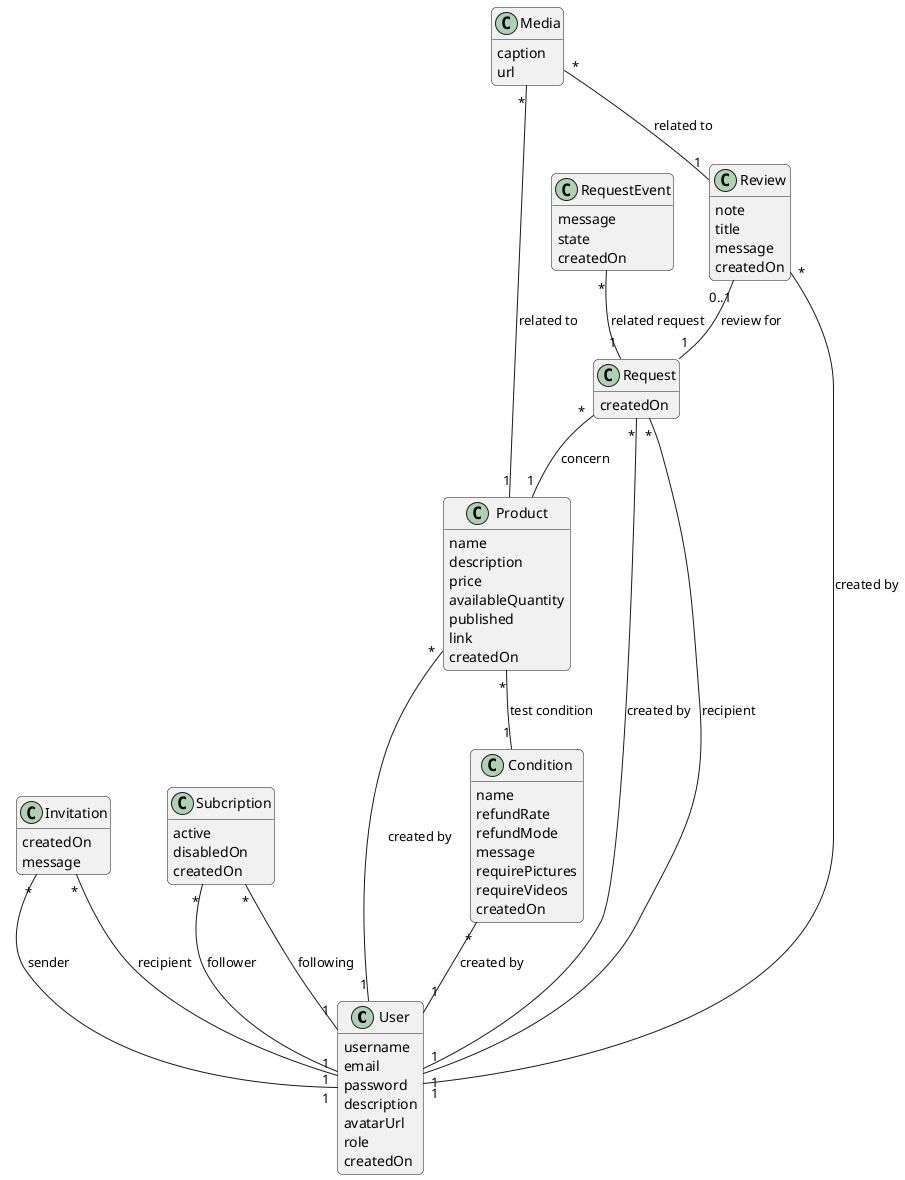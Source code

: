 @startuml "Livl Reviews"

skinparam roundcorner 10
hide empty methods
hide empty members

class User {
    username
    email
    password
    description
    avatarUrl
    role
    createdOn
}

class Invitation {
    createdOn
    message
}

class Subcription {
    active
    disabledOn
    createdOn
}

class Request {
    createdOn
}

class RequestEvent {
    message
    state
    createdOn
}

class Review {
    note
    title
    message
    createdOn
}

class Condition {
    name
    refundRate
    refundMode
    message
    requirePictures
    requireVideos
    createdOn
}

class Product {
    name
    description
    price
    availableQuantity
    published
    link    
    createdOn
}

class Media {
    caption
    url
}

Invitation "*" -- "1" User : sender
Invitation "*" -- "1" User : recipient

Subcription "*" -- "1" User : follower
Subcription "*" -- "1" User : following

Request "*" -- "1" Product : concern
Request "*" -- "1" User : created by
Request "*" -- "1" User : recipient

RequestEvent "*" -- "1" Request : related request

Review "*" -- "1" User : created by
Review "0..1" -- "1" Request : review for

Condition "*" -- "1" User : created by

Product "*" -- "1" Condition : test condition
Product "*" -- "1" User : created by

Media "*" -- "1" Product : related to
Media "*" -- "1" Review : related to

@enduml